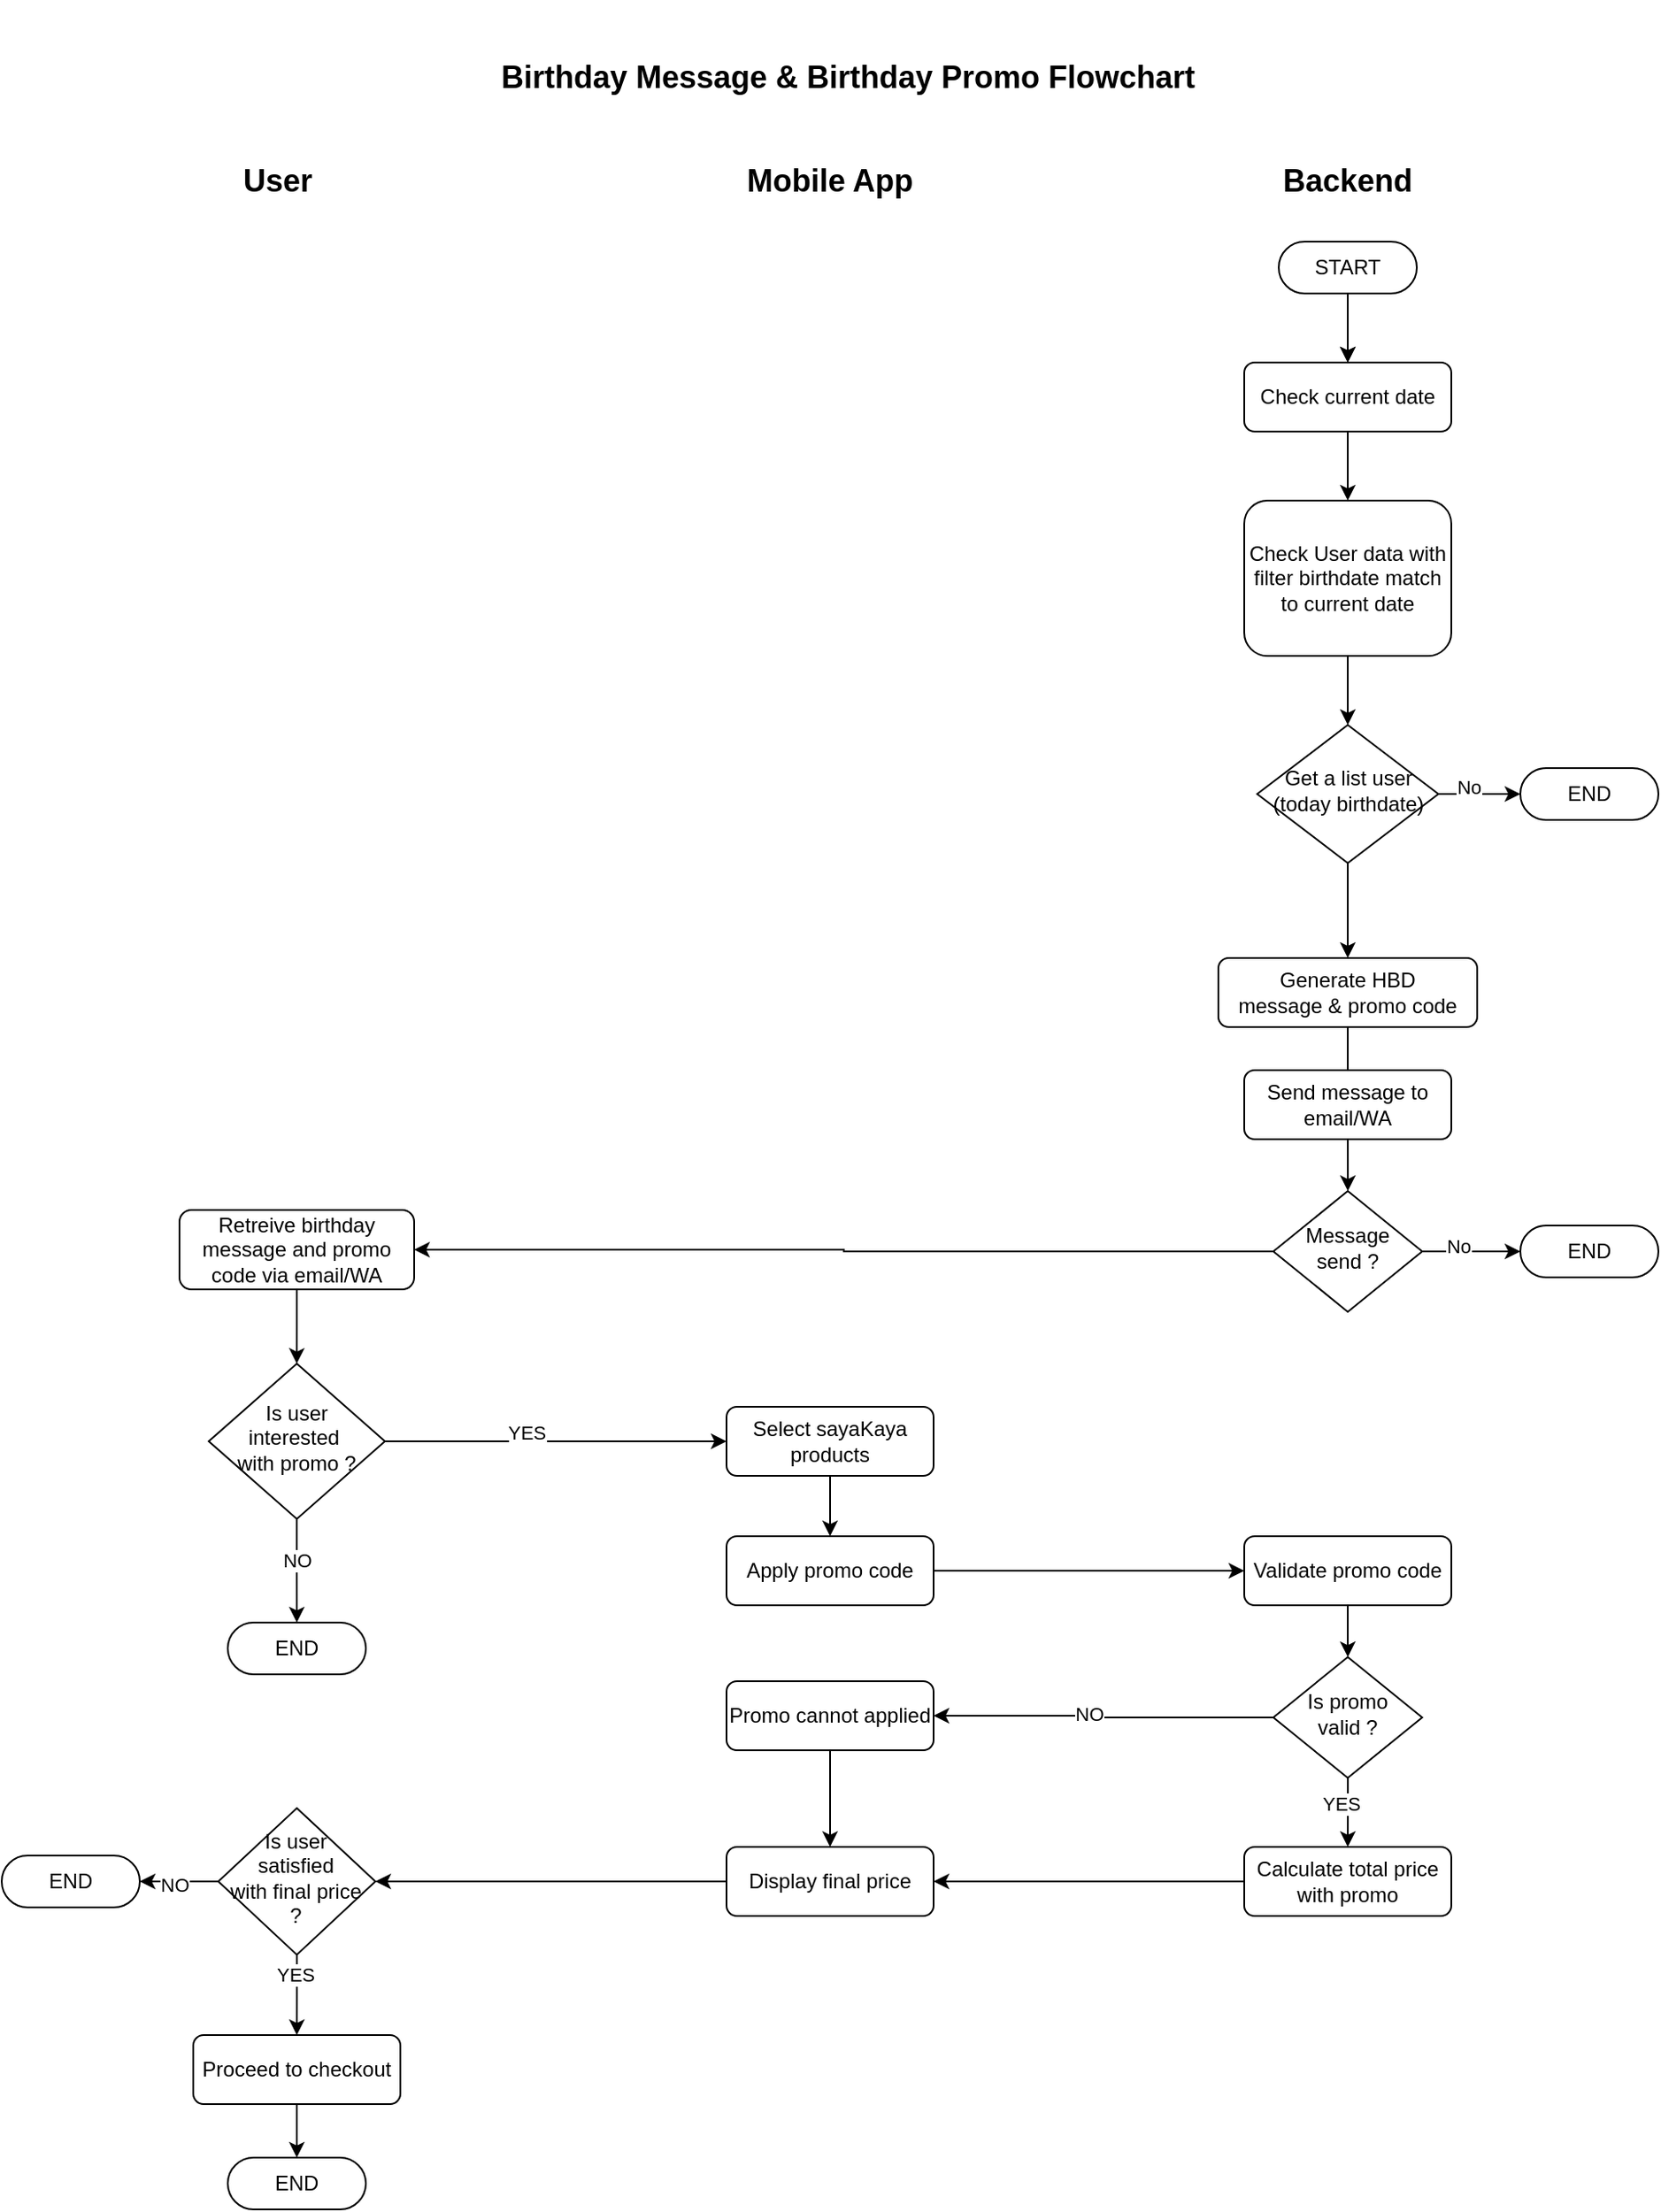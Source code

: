 <mxfile version="21.8.2" type="device">
  <diagram id="C5RBs43oDa-KdzZeNtuy" name="Page-1">
    <mxGraphModel dx="2415" dy="2317" grid="1" gridSize="10" guides="1" tooltips="1" connect="1" arrows="1" fold="1" page="1" pageScale="1" pageWidth="827" pageHeight="1169" math="0" shadow="0">
      <root>
        <mxCell id="WIyWlLk6GJQsqaUBKTNV-0" />
        <mxCell id="WIyWlLk6GJQsqaUBKTNV-1" parent="WIyWlLk6GJQsqaUBKTNV-0" />
        <mxCell id="GolUxKl1V3qzR0WS60hO-0" value="&lt;h2&gt;User&lt;/h2&gt;" style="text;html=1;strokeColor=none;fillColor=none;align=center;verticalAlign=middle;whiteSpace=wrap;rounded=0;" vertex="1" parent="WIyWlLk6GJQsqaUBKTNV-1">
          <mxGeometry x="30" y="50" width="140" height="90" as="geometry" />
        </mxCell>
        <mxCell id="GolUxKl1V3qzR0WS60hO-2" value="&lt;h2&gt;Mobile App&lt;/h2&gt;" style="text;html=1;strokeColor=none;fillColor=none;align=center;verticalAlign=middle;whiteSpace=wrap;rounded=0;" vertex="1" parent="WIyWlLk6GJQsqaUBKTNV-1">
          <mxGeometry x="350" y="50" width="140" height="90" as="geometry" />
        </mxCell>
        <mxCell id="GolUxKl1V3qzR0WS60hO-12" value="" style="edgeStyle=orthogonalEdgeStyle;rounded=0;orthogonalLoop=1;jettySize=auto;html=1;" edge="1" parent="WIyWlLk6GJQsqaUBKTNV-1" source="GolUxKl1V3qzR0WS60hO-3" target="GolUxKl1V3qzR0WS60hO-5">
          <mxGeometry relative="1" as="geometry" />
        </mxCell>
        <mxCell id="GolUxKl1V3qzR0WS60hO-3" value="&lt;h2&gt;Backend&lt;/h2&gt;" style="text;html=1;strokeColor=none;fillColor=none;align=center;verticalAlign=middle;whiteSpace=wrap;rounded=0;" vertex="1" parent="WIyWlLk6GJQsqaUBKTNV-1">
          <mxGeometry x="650" y="50" width="140" height="90" as="geometry" />
        </mxCell>
        <mxCell id="GolUxKl1V3qzR0WS60hO-6" value="" style="edgeStyle=orthogonalEdgeStyle;rounded=0;orthogonalLoop=1;jettySize=auto;html=1;" edge="1" parent="WIyWlLk6GJQsqaUBKTNV-1" source="GolUxKl1V3qzR0WS60hO-4" target="GolUxKl1V3qzR0WS60hO-5">
          <mxGeometry relative="1" as="geometry" />
        </mxCell>
        <mxCell id="GolUxKl1V3qzR0WS60hO-4" value="START" style="html=1;dashed=0;whiteSpace=wrap;shape=mxgraph.dfd.start" vertex="1" parent="WIyWlLk6GJQsqaUBKTNV-1">
          <mxGeometry x="680" y="130" width="80" height="30" as="geometry" />
        </mxCell>
        <mxCell id="GolUxKl1V3qzR0WS60hO-9" value="" style="edgeStyle=orthogonalEdgeStyle;rounded=0;orthogonalLoop=1;jettySize=auto;html=1;" edge="1" parent="WIyWlLk6GJQsqaUBKTNV-1" source="GolUxKl1V3qzR0WS60hO-5" target="GolUxKl1V3qzR0WS60hO-8">
          <mxGeometry relative="1" as="geometry" />
        </mxCell>
        <mxCell id="GolUxKl1V3qzR0WS60hO-5" value="Check current date" style="rounded=1;whiteSpace=wrap;html=1;fontSize=12;glass=0;strokeWidth=1;shadow=0;" vertex="1" parent="WIyWlLk6GJQsqaUBKTNV-1">
          <mxGeometry x="660" y="200" width="120" height="40" as="geometry" />
        </mxCell>
        <mxCell id="GolUxKl1V3qzR0WS60hO-14" value="" style="edgeStyle=orthogonalEdgeStyle;rounded=0;orthogonalLoop=1;jettySize=auto;html=1;" edge="1" parent="WIyWlLk6GJQsqaUBKTNV-1" source="GolUxKl1V3qzR0WS60hO-7" target="GolUxKl1V3qzR0WS60hO-13">
          <mxGeometry relative="1" as="geometry" />
        </mxCell>
        <mxCell id="GolUxKl1V3qzR0WS60hO-15" value="No" style="edgeLabel;html=1;align=center;verticalAlign=middle;resizable=0;points=[];" vertex="1" connectable="0" parent="GolUxKl1V3qzR0WS60hO-14">
          <mxGeometry x="-0.324" y="4" relative="1" as="geometry">
            <mxPoint x="1" as="offset" />
          </mxGeometry>
        </mxCell>
        <mxCell id="GolUxKl1V3qzR0WS60hO-17" value="" style="edgeStyle=orthogonalEdgeStyle;rounded=0;orthogonalLoop=1;jettySize=auto;html=1;" edge="1" parent="WIyWlLk6GJQsqaUBKTNV-1" source="GolUxKl1V3qzR0WS60hO-7" target="GolUxKl1V3qzR0WS60hO-16">
          <mxGeometry relative="1" as="geometry" />
        </mxCell>
        <mxCell id="GolUxKl1V3qzR0WS60hO-7" value="Get a list user&lt;br&gt;(today birthdate)" style="rhombus;whiteSpace=wrap;html=1;shadow=0;fontFamily=Helvetica;fontSize=12;align=center;strokeWidth=1;spacing=6;spacingTop=-4;" vertex="1" parent="WIyWlLk6GJQsqaUBKTNV-1">
          <mxGeometry x="667.5" y="410" width="105" height="80" as="geometry" />
        </mxCell>
        <mxCell id="GolUxKl1V3qzR0WS60hO-10" value="" style="edgeStyle=orthogonalEdgeStyle;rounded=0;orthogonalLoop=1;jettySize=auto;html=1;" edge="1" parent="WIyWlLk6GJQsqaUBKTNV-1" source="GolUxKl1V3qzR0WS60hO-8" target="GolUxKl1V3qzR0WS60hO-7">
          <mxGeometry relative="1" as="geometry" />
        </mxCell>
        <mxCell id="GolUxKl1V3qzR0WS60hO-8" value="Check User data with filter birthdate match to current date" style="rounded=1;whiteSpace=wrap;html=1;fontSize=12;glass=0;strokeWidth=1;shadow=0;" vertex="1" parent="WIyWlLk6GJQsqaUBKTNV-1">
          <mxGeometry x="660" y="280" width="120" height="90" as="geometry" />
        </mxCell>
        <mxCell id="GolUxKl1V3qzR0WS60hO-13" value="END" style="html=1;dashed=0;whiteSpace=wrap;shape=mxgraph.dfd.start" vertex="1" parent="WIyWlLk6GJQsqaUBKTNV-1">
          <mxGeometry x="820" y="435" width="80" height="30" as="geometry" />
        </mxCell>
        <mxCell id="GolUxKl1V3qzR0WS60hO-20" value="" style="edgeStyle=orthogonalEdgeStyle;rounded=0;orthogonalLoop=1;jettySize=auto;html=1;" edge="1" parent="WIyWlLk6GJQsqaUBKTNV-1" source="GolUxKl1V3qzR0WS60hO-16" target="GolUxKl1V3qzR0WS60hO-19">
          <mxGeometry relative="1" as="geometry" />
        </mxCell>
        <mxCell id="GolUxKl1V3qzR0WS60hO-16" value="Generate HBD&lt;br&gt;message &amp;amp; promo code" style="rounded=1;whiteSpace=wrap;html=1;fontSize=12;glass=0;strokeWidth=1;shadow=0;" vertex="1" parent="WIyWlLk6GJQsqaUBKTNV-1">
          <mxGeometry x="645" y="545" width="150" height="40" as="geometry" />
        </mxCell>
        <mxCell id="GolUxKl1V3qzR0WS60hO-18" value="Send message to email/WA" style="rounded=1;whiteSpace=wrap;html=1;fontSize=12;glass=0;strokeWidth=1;shadow=0;" vertex="1" parent="WIyWlLk6GJQsqaUBKTNV-1">
          <mxGeometry x="660" y="610" width="120" height="40" as="geometry" />
        </mxCell>
        <mxCell id="GolUxKl1V3qzR0WS60hO-22" value="" style="edgeStyle=orthogonalEdgeStyle;rounded=0;orthogonalLoop=1;jettySize=auto;html=1;" edge="1" parent="WIyWlLk6GJQsqaUBKTNV-1" source="GolUxKl1V3qzR0WS60hO-19" target="GolUxKl1V3qzR0WS60hO-21">
          <mxGeometry relative="1" as="geometry" />
        </mxCell>
        <mxCell id="GolUxKl1V3qzR0WS60hO-23" value="No" style="edgeLabel;html=1;align=center;verticalAlign=middle;resizable=0;points=[];" vertex="1" connectable="0" parent="GolUxKl1V3qzR0WS60hO-22">
          <mxGeometry x="-0.254" y="3" relative="1" as="geometry">
            <mxPoint as="offset" />
          </mxGeometry>
        </mxCell>
        <mxCell id="GolUxKl1V3qzR0WS60hO-29" style="edgeStyle=orthogonalEdgeStyle;rounded=0;orthogonalLoop=1;jettySize=auto;html=1;exitX=0;exitY=0.5;exitDx=0;exitDy=0;entryX=1;entryY=0.5;entryDx=0;entryDy=0;" edge="1" parent="WIyWlLk6GJQsqaUBKTNV-1" source="GolUxKl1V3qzR0WS60hO-19" target="GolUxKl1V3qzR0WS60hO-24">
          <mxGeometry relative="1" as="geometry" />
        </mxCell>
        <mxCell id="GolUxKl1V3qzR0WS60hO-19" value="Message send ?" style="rhombus;whiteSpace=wrap;html=1;shadow=0;fontFamily=Helvetica;fontSize=12;align=center;strokeWidth=1;spacing=6;spacingTop=-4;" vertex="1" parent="WIyWlLk6GJQsqaUBKTNV-1">
          <mxGeometry x="676.88" y="680" width="86.25" height="70" as="geometry" />
        </mxCell>
        <mxCell id="GolUxKl1V3qzR0WS60hO-21" value="END" style="html=1;dashed=0;whiteSpace=wrap;shape=mxgraph.dfd.start" vertex="1" parent="WIyWlLk6GJQsqaUBKTNV-1">
          <mxGeometry x="820" y="700" width="80" height="30" as="geometry" />
        </mxCell>
        <mxCell id="GolUxKl1V3qzR0WS60hO-45" value="" style="edgeStyle=orthogonalEdgeStyle;rounded=0;orthogonalLoop=1;jettySize=auto;html=1;" edge="1" parent="WIyWlLk6GJQsqaUBKTNV-1" source="GolUxKl1V3qzR0WS60hO-24" target="GolUxKl1V3qzR0WS60hO-44">
          <mxGeometry relative="1" as="geometry" />
        </mxCell>
        <mxCell id="GolUxKl1V3qzR0WS60hO-24" value="Retreive birthday message and promo code via email/WA" style="rounded=1;whiteSpace=wrap;html=1;fontSize=12;glass=0;strokeWidth=1;shadow=0;" vertex="1" parent="WIyWlLk6GJQsqaUBKTNV-1">
          <mxGeometry x="43" y="691" width="136" height="46" as="geometry" />
        </mxCell>
        <mxCell id="GolUxKl1V3qzR0WS60hO-52" value="" style="edgeStyle=orthogonalEdgeStyle;rounded=0;orthogonalLoop=1;jettySize=auto;html=1;" edge="1" parent="WIyWlLk6GJQsqaUBKTNV-1" source="GolUxKl1V3qzR0WS60hO-43" target="GolUxKl1V3qzR0WS60hO-51">
          <mxGeometry relative="1" as="geometry" />
        </mxCell>
        <mxCell id="GolUxKl1V3qzR0WS60hO-43" value="Select sayaKaya products" style="rounded=1;whiteSpace=wrap;html=1;fontSize=12;glass=0;strokeWidth=1;shadow=0;" vertex="1" parent="WIyWlLk6GJQsqaUBKTNV-1">
          <mxGeometry x="360" y="805" width="120" height="40" as="geometry" />
        </mxCell>
        <mxCell id="GolUxKl1V3qzR0WS60hO-46" style="edgeStyle=orthogonalEdgeStyle;rounded=0;orthogonalLoop=1;jettySize=auto;html=1;exitX=1;exitY=0.5;exitDx=0;exitDy=0;entryX=0;entryY=0.5;entryDx=0;entryDy=0;" edge="1" parent="WIyWlLk6GJQsqaUBKTNV-1" source="GolUxKl1V3qzR0WS60hO-44" target="GolUxKl1V3qzR0WS60hO-43">
          <mxGeometry relative="1" as="geometry" />
        </mxCell>
        <mxCell id="GolUxKl1V3qzR0WS60hO-47" value="YES" style="edgeLabel;html=1;align=center;verticalAlign=middle;resizable=0;points=[];" vertex="1" connectable="0" parent="GolUxKl1V3qzR0WS60hO-46">
          <mxGeometry x="-0.173" y="5" relative="1" as="geometry">
            <mxPoint as="offset" />
          </mxGeometry>
        </mxCell>
        <mxCell id="GolUxKl1V3qzR0WS60hO-49" value="" style="edgeStyle=orthogonalEdgeStyle;rounded=0;orthogonalLoop=1;jettySize=auto;html=1;" edge="1" parent="WIyWlLk6GJQsqaUBKTNV-1" source="GolUxKl1V3qzR0WS60hO-44" target="GolUxKl1V3qzR0WS60hO-48">
          <mxGeometry relative="1" as="geometry" />
        </mxCell>
        <mxCell id="GolUxKl1V3qzR0WS60hO-50" value="NO" style="edgeLabel;html=1;align=center;verticalAlign=middle;resizable=0;points=[];" vertex="1" connectable="0" parent="GolUxKl1V3qzR0WS60hO-49">
          <mxGeometry x="-0.211" relative="1" as="geometry">
            <mxPoint as="offset" />
          </mxGeometry>
        </mxCell>
        <mxCell id="GolUxKl1V3qzR0WS60hO-44" value="Is user&lt;br&gt;interested&amp;nbsp;&lt;br&gt;with promo ?" style="rhombus;whiteSpace=wrap;html=1;shadow=0;fontFamily=Helvetica;fontSize=12;align=center;strokeWidth=1;spacing=6;spacingTop=-4;" vertex="1" parent="WIyWlLk6GJQsqaUBKTNV-1">
          <mxGeometry x="59.94" y="780" width="102.12" height="90" as="geometry" />
        </mxCell>
        <mxCell id="GolUxKl1V3qzR0WS60hO-48" value="END" style="html=1;dashed=0;whiteSpace=wrap;shape=mxgraph.dfd.start" vertex="1" parent="WIyWlLk6GJQsqaUBKTNV-1">
          <mxGeometry x="71" y="930" width="80" height="30" as="geometry" />
        </mxCell>
        <mxCell id="GolUxKl1V3qzR0WS60hO-56" style="edgeStyle=orthogonalEdgeStyle;rounded=0;orthogonalLoop=1;jettySize=auto;html=1;exitX=1;exitY=0.5;exitDx=0;exitDy=0;entryX=0;entryY=0.5;entryDx=0;entryDy=0;" edge="1" parent="WIyWlLk6GJQsqaUBKTNV-1" source="GolUxKl1V3qzR0WS60hO-51" target="GolUxKl1V3qzR0WS60hO-55">
          <mxGeometry relative="1" as="geometry" />
        </mxCell>
        <mxCell id="GolUxKl1V3qzR0WS60hO-51" value="Apply promo code" style="rounded=1;whiteSpace=wrap;html=1;fontSize=12;glass=0;strokeWidth=1;shadow=0;" vertex="1" parent="WIyWlLk6GJQsqaUBKTNV-1">
          <mxGeometry x="360" y="880" width="120" height="40" as="geometry" />
        </mxCell>
        <mxCell id="GolUxKl1V3qzR0WS60hO-58" value="" style="edgeStyle=orthogonalEdgeStyle;rounded=0;orthogonalLoop=1;jettySize=auto;html=1;" edge="1" parent="WIyWlLk6GJQsqaUBKTNV-1" source="GolUxKl1V3qzR0WS60hO-55" target="GolUxKl1V3qzR0WS60hO-57">
          <mxGeometry relative="1" as="geometry" />
        </mxCell>
        <mxCell id="GolUxKl1V3qzR0WS60hO-55" value="Validate promo code" style="rounded=1;whiteSpace=wrap;html=1;fontSize=12;glass=0;strokeWidth=1;shadow=0;" vertex="1" parent="WIyWlLk6GJQsqaUBKTNV-1">
          <mxGeometry x="660.01" y="880" width="120" height="40" as="geometry" />
        </mxCell>
        <mxCell id="GolUxKl1V3qzR0WS60hO-61" style="edgeStyle=orthogonalEdgeStyle;rounded=0;orthogonalLoop=1;jettySize=auto;html=1;exitX=0;exitY=0.5;exitDx=0;exitDy=0;entryX=1;entryY=0.5;entryDx=0;entryDy=0;" edge="1" parent="WIyWlLk6GJQsqaUBKTNV-1" source="GolUxKl1V3qzR0WS60hO-57" target="GolUxKl1V3qzR0WS60hO-60">
          <mxGeometry relative="1" as="geometry" />
        </mxCell>
        <mxCell id="GolUxKl1V3qzR0WS60hO-62" value="NO" style="edgeLabel;html=1;align=center;verticalAlign=middle;resizable=0;points=[];" vertex="1" connectable="0" parent="GolUxKl1V3qzR0WS60hO-61">
          <mxGeometry x="0.094" y="-1" relative="1" as="geometry">
            <mxPoint as="offset" />
          </mxGeometry>
        </mxCell>
        <mxCell id="GolUxKl1V3qzR0WS60hO-64" value="" style="edgeStyle=orthogonalEdgeStyle;rounded=0;orthogonalLoop=1;jettySize=auto;html=1;" edge="1" parent="WIyWlLk6GJQsqaUBKTNV-1" source="GolUxKl1V3qzR0WS60hO-57" target="GolUxKl1V3qzR0WS60hO-63">
          <mxGeometry relative="1" as="geometry" />
        </mxCell>
        <mxCell id="GolUxKl1V3qzR0WS60hO-65" value="YES" style="edgeLabel;html=1;align=center;verticalAlign=middle;resizable=0;points=[];" vertex="1" connectable="0" parent="GolUxKl1V3qzR0WS60hO-64">
          <mxGeometry x="-0.261" y="-4" relative="1" as="geometry">
            <mxPoint as="offset" />
          </mxGeometry>
        </mxCell>
        <mxCell id="GolUxKl1V3qzR0WS60hO-57" value="Is promo&lt;br&gt;valid ?" style="rhombus;whiteSpace=wrap;html=1;shadow=0;fontFamily=Helvetica;fontSize=12;align=center;strokeWidth=1;spacing=6;spacingTop=-4;" vertex="1" parent="WIyWlLk6GJQsqaUBKTNV-1">
          <mxGeometry x="676.87" y="950" width="86.25" height="70" as="geometry" />
        </mxCell>
        <mxCell id="GolUxKl1V3qzR0WS60hO-68" value="" style="edgeStyle=orthogonalEdgeStyle;rounded=0;orthogonalLoop=1;jettySize=auto;html=1;" edge="1" parent="WIyWlLk6GJQsqaUBKTNV-1" source="GolUxKl1V3qzR0WS60hO-60" target="GolUxKl1V3qzR0WS60hO-66">
          <mxGeometry relative="1" as="geometry" />
        </mxCell>
        <mxCell id="GolUxKl1V3qzR0WS60hO-60" value="Promo cannot applied" style="rounded=1;whiteSpace=wrap;html=1;fontSize=12;glass=0;strokeWidth=1;shadow=0;" vertex="1" parent="WIyWlLk6GJQsqaUBKTNV-1">
          <mxGeometry x="360" y="964" width="120" height="40" as="geometry" />
        </mxCell>
        <mxCell id="GolUxKl1V3qzR0WS60hO-67" style="edgeStyle=orthogonalEdgeStyle;rounded=0;orthogonalLoop=1;jettySize=auto;html=1;exitX=0;exitY=0.5;exitDx=0;exitDy=0;entryX=1;entryY=0.5;entryDx=0;entryDy=0;" edge="1" parent="WIyWlLk6GJQsqaUBKTNV-1" source="GolUxKl1V3qzR0WS60hO-63" target="GolUxKl1V3qzR0WS60hO-66">
          <mxGeometry relative="1" as="geometry" />
        </mxCell>
        <mxCell id="GolUxKl1V3qzR0WS60hO-63" value="Calculate total price with promo" style="rounded=1;whiteSpace=wrap;html=1;fontSize=12;glass=0;strokeWidth=1;shadow=0;" vertex="1" parent="WIyWlLk6GJQsqaUBKTNV-1">
          <mxGeometry x="659.99" y="1060" width="120" height="40" as="geometry" />
        </mxCell>
        <mxCell id="GolUxKl1V3qzR0WS60hO-72" style="edgeStyle=orthogonalEdgeStyle;rounded=0;orthogonalLoop=1;jettySize=auto;html=1;exitX=0;exitY=0.5;exitDx=0;exitDy=0;entryX=1;entryY=0.5;entryDx=0;entryDy=0;" edge="1" parent="WIyWlLk6GJQsqaUBKTNV-1" source="GolUxKl1V3qzR0WS60hO-66" target="GolUxKl1V3qzR0WS60hO-69">
          <mxGeometry relative="1" as="geometry" />
        </mxCell>
        <mxCell id="GolUxKl1V3qzR0WS60hO-66" value="Display final price" style="rounded=1;whiteSpace=wrap;html=1;fontSize=12;glass=0;strokeWidth=1;shadow=0;" vertex="1" parent="WIyWlLk6GJQsqaUBKTNV-1">
          <mxGeometry x="360" y="1060" width="120" height="40" as="geometry" />
        </mxCell>
        <mxCell id="GolUxKl1V3qzR0WS60hO-74" value="" style="edgeStyle=orthogonalEdgeStyle;rounded=0;orthogonalLoop=1;jettySize=auto;html=1;" edge="1" parent="WIyWlLk6GJQsqaUBKTNV-1" source="GolUxKl1V3qzR0WS60hO-69" target="GolUxKl1V3qzR0WS60hO-71">
          <mxGeometry relative="1" as="geometry" />
        </mxCell>
        <mxCell id="GolUxKl1V3qzR0WS60hO-75" value="NO" style="edgeLabel;html=1;align=center;verticalAlign=middle;resizable=0;points=[];" vertex="1" connectable="0" parent="GolUxKl1V3qzR0WS60hO-74">
          <mxGeometry x="0.164" y="2" relative="1" as="geometry">
            <mxPoint x="1" as="offset" />
          </mxGeometry>
        </mxCell>
        <mxCell id="GolUxKl1V3qzR0WS60hO-77" value="" style="edgeStyle=orthogonalEdgeStyle;rounded=0;orthogonalLoop=1;jettySize=auto;html=1;" edge="1" parent="WIyWlLk6GJQsqaUBKTNV-1" source="GolUxKl1V3qzR0WS60hO-69" target="GolUxKl1V3qzR0WS60hO-76">
          <mxGeometry relative="1" as="geometry" />
        </mxCell>
        <mxCell id="GolUxKl1V3qzR0WS60hO-78" value="YES" style="edgeLabel;html=1;align=center;verticalAlign=middle;resizable=0;points=[];" vertex="1" connectable="0" parent="GolUxKl1V3qzR0WS60hO-77">
          <mxGeometry x="-0.524" y="-1" relative="1" as="geometry">
            <mxPoint as="offset" />
          </mxGeometry>
        </mxCell>
        <mxCell id="GolUxKl1V3qzR0WS60hO-69" value="Is user satisfied&lt;br&gt;with final price ?" style="rhombus;whiteSpace=wrap;html=1;shadow=0;fontFamily=Helvetica;fontSize=12;align=center;strokeWidth=1;spacing=6;spacingTop=-4;" vertex="1" parent="WIyWlLk6GJQsqaUBKTNV-1">
          <mxGeometry x="65.47" y="1037.5" width="91.06" height="85" as="geometry" />
        </mxCell>
        <mxCell id="GolUxKl1V3qzR0WS60hO-71" value="END" style="html=1;dashed=0;whiteSpace=wrap;shape=mxgraph.dfd.start" vertex="1" parent="WIyWlLk6GJQsqaUBKTNV-1">
          <mxGeometry x="-60" y="1065" width="80" height="30" as="geometry" />
        </mxCell>
        <mxCell id="GolUxKl1V3qzR0WS60hO-81" value="" style="edgeStyle=orthogonalEdgeStyle;rounded=0;orthogonalLoop=1;jettySize=auto;html=1;" edge="1" parent="WIyWlLk6GJQsqaUBKTNV-1" source="GolUxKl1V3qzR0WS60hO-76" target="GolUxKl1V3qzR0WS60hO-80">
          <mxGeometry relative="1" as="geometry" />
        </mxCell>
        <mxCell id="GolUxKl1V3qzR0WS60hO-76" value="Proceed to checkout" style="rounded=1;whiteSpace=wrap;html=1;fontSize=12;glass=0;strokeWidth=1;shadow=0;" vertex="1" parent="WIyWlLk6GJQsqaUBKTNV-1">
          <mxGeometry x="51" y="1169" width="120" height="40" as="geometry" />
        </mxCell>
        <mxCell id="GolUxKl1V3qzR0WS60hO-79" value="&lt;h2&gt;Birthday Message &amp;amp; Birthday Promo Flowchart&amp;nbsp;&lt;/h2&gt;" style="text;html=1;strokeColor=none;fillColor=none;align=center;verticalAlign=middle;whiteSpace=wrap;rounded=0;" vertex="1" parent="WIyWlLk6GJQsqaUBKTNV-1">
          <mxGeometry x="197.5" y="-10" width="470" height="90" as="geometry" />
        </mxCell>
        <mxCell id="GolUxKl1V3qzR0WS60hO-80" value="END" style="html=1;dashed=0;whiteSpace=wrap;shape=mxgraph.dfd.start" vertex="1" parent="WIyWlLk6GJQsqaUBKTNV-1">
          <mxGeometry x="71" y="1240" width="80" height="30" as="geometry" />
        </mxCell>
      </root>
    </mxGraphModel>
  </diagram>
</mxfile>
